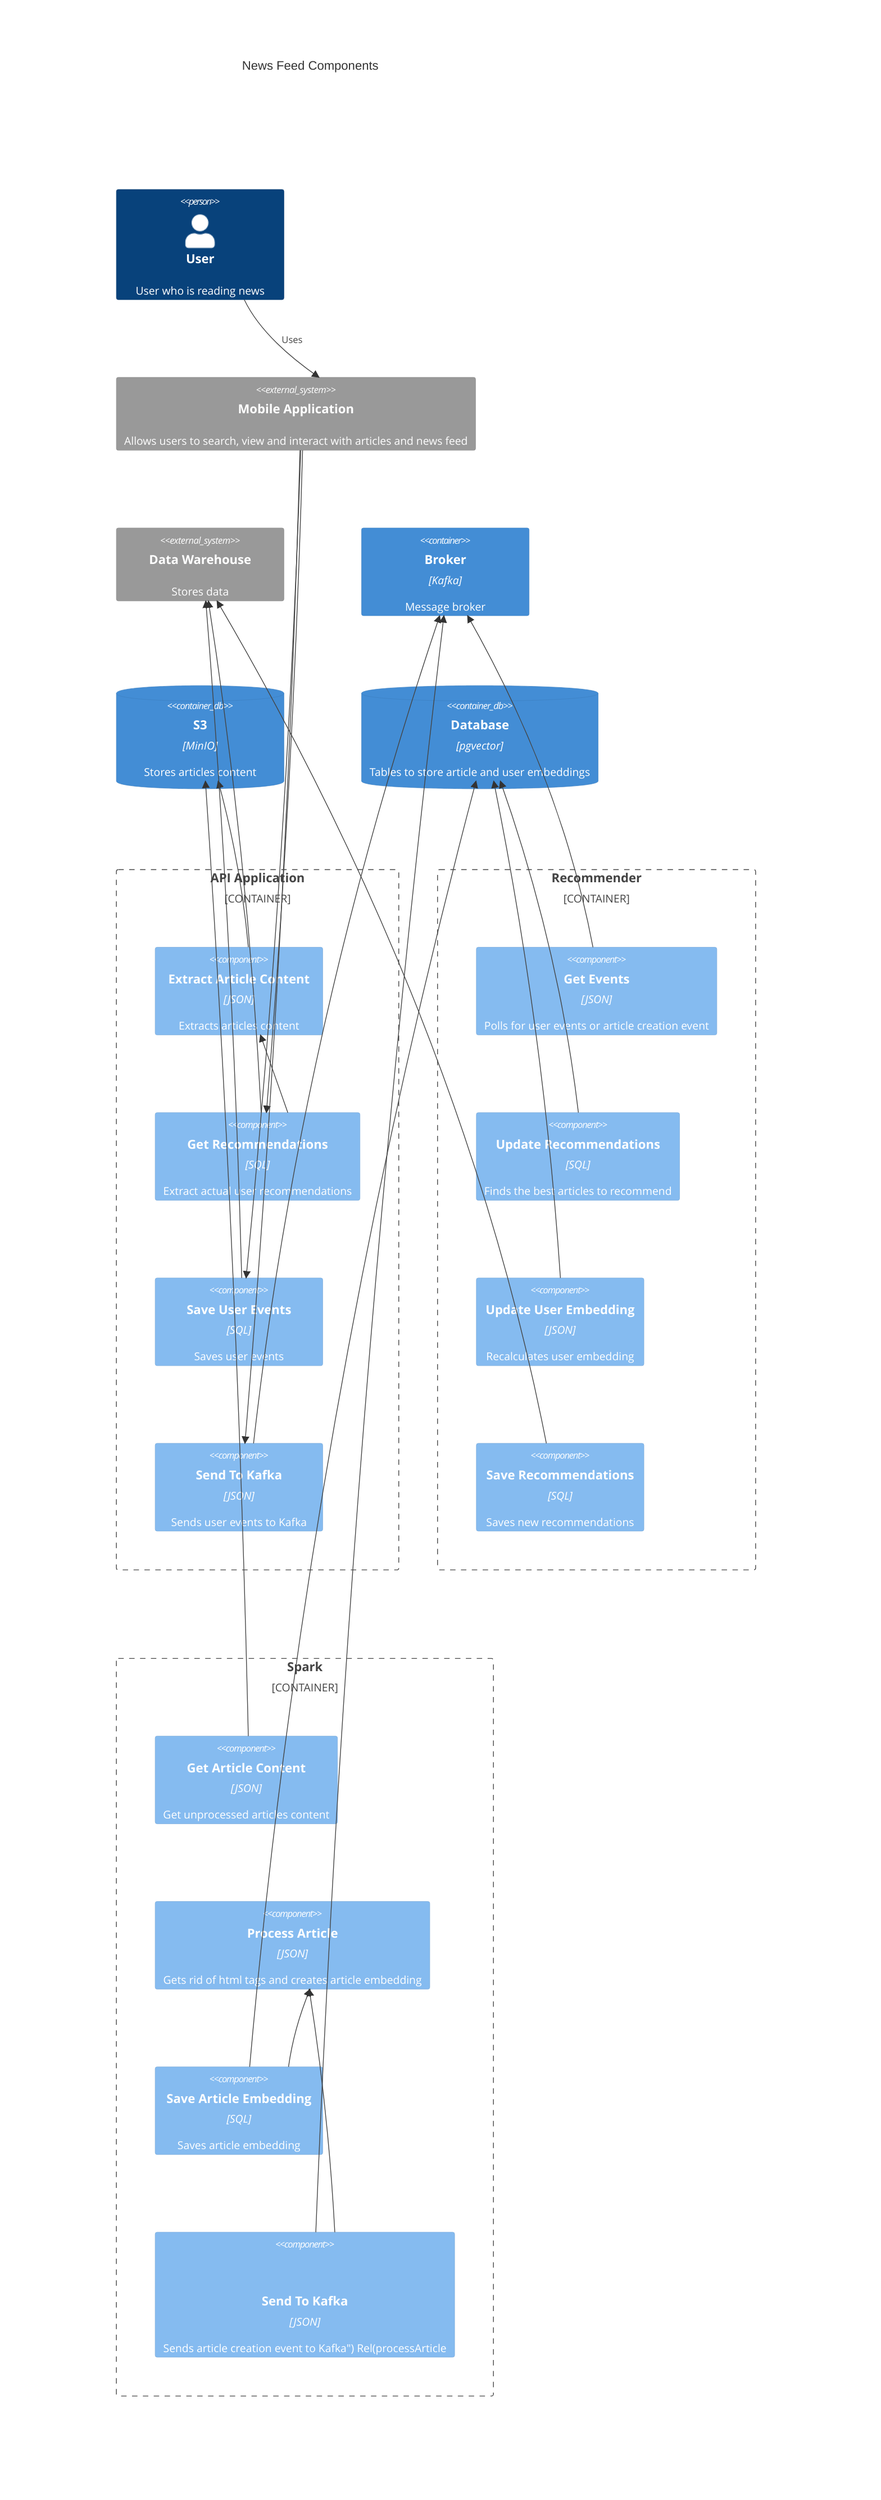 C4Context
    accTitle: News Feed Components
    accDescr: Components

    Person(person, "User", "User who is reading news")

    System_Ext(mobileApp, "Mobile Application", "Allows users to search, view and interact with articles and news feed")
    System_Ext(dwh, "Data Warehouse", "Stores data")

    Container(broker, "Broker", "Kafka", "Message broker")
    ContainerDb(sss, "S3", "MinIO", "Stores articles content")
    ContainerDb(db, "Database", "pgvector", "Tables to store article and user embeddings")

    Container_Boundary(api, "API Application", "") {
        Component(extractContent, "Extract Article Content", "JSON", "Extracts articles content")
        Component(getRecommendation, "Get Recommendations", "SQL", "Extract actual user recommendations")
        Component(saveEvent, "Save User Events", "SQL", "Saves user events")
        Component(sendUserEvent, "Send To Kafka", "JSON", "Sends user events to Kafka")

        Rel(getRecommendation, extractContent, "")
    }

    Container_Boundary(recommender, "Recommender", "") {
        Component(getEvent, "Get Events", "JSON", "Polls for user events or article creation event")
        Component(updateRecommendation, "Update Recommendations", "SQL", "Finds the best articles to recommend")
        Component(updateUserEmbedding, "Update User Embedding", "JSON", "Recalculates user embedding")
        Component(saveRecommendation, "Save Recommendations", "SQL", "Saves new recommendations")
    }

    Container_Boundary(spark, "Spark", "") {
        Component(getArticle, "Get Article Content", "JSON", "Get unprocessed articles content")
        Component(processArticle, "Process Article", "JSON", "Gets rid of html tags and creates article embedding")
        Component(saveArticleEmbedding, "Save Article Embedding", "SQL", "Saves article embedding")
        Component(sendArticleEvent, "Send To Kafka", "JSON", Sends article creation event to Kafka")
        
        Rel(processArticle, getArticle, "")
        Rel(saveArticleEmbedding, processArticle, "")
        Rel(sendArticleEvent, processArticle, "")
    }

    Rel(person, mobileApp, "Uses")
    Rel(mobileApp, getRecommendation, "")
    Rel(mobileApp, saveEvent, "")
    Rel(mobileApp, sendUserEvent, "")
    Rel(getRecommendation, dwh, "")
    Rel(extractContent, sss, "")
    Rel(saveEvent, dwh, "")
    Rel(sendUserEvent, broker, "")
    Rel(getEvent, broker, "")
    Rel(updateRecommendation, db, "")
    Rel(updateUserEmbedding, db, "")
    Rel(saveRecommendation, dwh, "")
    Rel(getArticle, sss, "")
    Rel(saveArticleEmbedding, db, "")
    Rel(sendArticleEvent, broker, "")